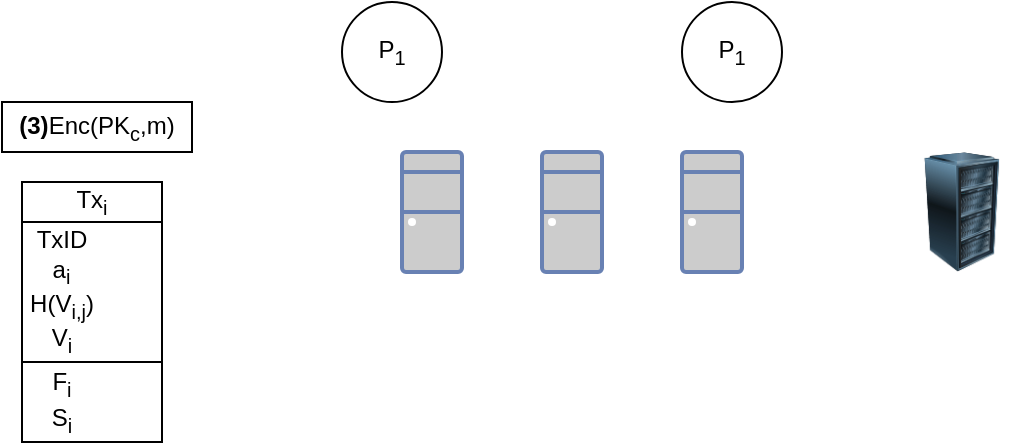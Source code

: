 <mxfile version="17.1.1" type="github">
  <diagram id="TadrSFOEzgH1Rt5JzNdV" name="Page-1">
    <mxGraphModel dx="946" dy="510" grid="1" gridSize="10" guides="1" tooltips="1" connect="1" arrows="1" fold="1" page="1" pageScale="1" pageWidth="1100" pageHeight="850" math="0" shadow="0">
      <root>
        <mxCell id="0" />
        <mxCell id="1" parent="0" />
        <mxCell id="Q4zBiMyVYiB5tO7Q33-t-1" value="P&lt;sub&gt;1&lt;/sub&gt;" style="ellipse;whiteSpace=wrap;html=1;aspect=fixed;" parent="1" vertex="1">
          <mxGeometry x="240" y="290" width="50" height="50" as="geometry" />
        </mxCell>
        <mxCell id="Q4zBiMyVYiB5tO7Q33-t-3" value="" style="image;html=1;image=img/lib/clip_art/computers/Server_Rack_128x128.png" parent="1" vertex="1">
          <mxGeometry x="525" y="365" width="50" height="60" as="geometry" />
        </mxCell>
        <mxCell id="Q4zBiMyVYiB5tO7Q33-t-4" value="" style="fontColor=#0066CC;verticalAlign=top;verticalLabelPosition=bottom;labelPosition=center;align=center;html=1;outlineConnect=0;fillColor=#CCCCCC;strokeColor=#6881B3;gradientColor=none;gradientDirection=north;strokeWidth=2;shape=mxgraph.networks.desktop_pc;" parent="1" vertex="1">
          <mxGeometry x="270" y="365" width="30" height="60" as="geometry" />
        </mxCell>
        <mxCell id="Q4zBiMyVYiB5tO7Q33-t-5" value="" style="fontColor=#0066CC;verticalAlign=top;verticalLabelPosition=bottom;labelPosition=center;align=center;html=1;outlineConnect=0;fillColor=#CCCCCC;strokeColor=#6881B3;gradientColor=none;gradientDirection=north;strokeWidth=2;shape=mxgraph.networks.desktop_pc;" parent="1" vertex="1">
          <mxGeometry x="340" y="365" width="30" height="60" as="geometry" />
        </mxCell>
        <mxCell id="Q4zBiMyVYiB5tO7Q33-t-6" value="" style="fontColor=#0066CC;verticalAlign=top;verticalLabelPosition=bottom;labelPosition=center;align=center;html=1;outlineConnect=0;fillColor=#CCCCCC;strokeColor=#6881B3;gradientColor=none;gradientDirection=north;strokeWidth=2;shape=mxgraph.networks.desktop_pc;" parent="1" vertex="1">
          <mxGeometry x="410" y="365" width="30" height="60" as="geometry" />
        </mxCell>
        <mxCell id="Q4zBiMyVYiB5tO7Q33-t-7" value="P&lt;sub&gt;1&lt;/sub&gt;" style="ellipse;whiteSpace=wrap;html=1;aspect=fixed;" parent="1" vertex="1">
          <mxGeometry x="410" y="290" width="50" height="50" as="geometry" />
        </mxCell>
        <mxCell id="Q4zBiMyVYiB5tO7Q33-t-14" value="" style="group" parent="1" vertex="1" connectable="0">
          <mxGeometry x="70" y="380" width="80" height="130" as="geometry" />
        </mxCell>
        <mxCell id="Q4zBiMyVYiB5tO7Q33-t-8" value="" style="rounded=0;whiteSpace=wrap;html=1;" parent="Q4zBiMyVYiB5tO7Q33-t-14" vertex="1">
          <mxGeometry x="10" y="20" width="70" height="70" as="geometry" />
        </mxCell>
        <mxCell id="Q4zBiMyVYiB5tO7Q33-t-9" value="" style="rounded=0;whiteSpace=wrap;html=1;" parent="Q4zBiMyVYiB5tO7Q33-t-14" vertex="1">
          <mxGeometry x="10" y="90" width="70" height="40" as="geometry" />
        </mxCell>
        <mxCell id="Q4zBiMyVYiB5tO7Q33-t-10" value="Tx&lt;sub&gt;i&lt;/sub&gt;" style="rounded=0;whiteSpace=wrap;html=1;" parent="Q4zBiMyVYiB5tO7Q33-t-14" vertex="1">
          <mxGeometry x="10" width="70" height="20" as="geometry" />
        </mxCell>
        <mxCell id="Q4zBiMyVYiB5tO7Q33-t-11" value="&lt;div class=&quot;mind-clipboard&quot;&gt;&lt;div&gt;TxID&lt;/div&gt;&lt;div&gt;&lt;span class=&quot;equation-text&quot;&gt;&lt;span&gt;&lt;span class=&quot;katex&quot;&gt;&lt;span class=&quot;katex-html&quot;&gt;&lt;span class=&quot;base&quot;&gt;&lt;span class=&quot;mord&quot;&gt;&lt;span class=&quot;msupsub&quot;&gt;&lt;span class=&quot;vlist-t vlist-t2&quot;&gt;&lt;span class=&quot;vlist-r&quot;&gt;&lt;span class=&quot;vlist-s&quot;&gt;​&lt;/span&gt;&lt;/span&gt;&lt;span class=&quot;vlist-r&quot;&gt;&lt;span class=&quot;vlist&quot; style=&quot;height: 0.15em&quot;&gt;&lt;span&gt;&lt;/span&gt;&lt;/span&gt;&lt;/span&gt;&lt;/span&gt;&lt;/span&gt;&lt;/span&gt;&lt;span class=&quot;mord&quot;&gt;&lt;span class=&quot;mord mathdefault&quot;&gt;a&lt;/span&gt;&lt;span class=&quot;msupsub&quot;&gt;&lt;span class=&quot;vlist-t vlist-t2&quot;&gt;&lt;span class=&quot;vlist-r&quot;&gt;&lt;sub&gt;&lt;span class=&quot;vlist&quot; style=&quot;height: 0.312em&quot;&gt;&lt;span style=&quot;top: -2.55em ; margin-left: 0em ; margin-right: 0.05em&quot;&gt;&lt;span class=&quot;pstrut&quot; style=&quot;height: 2.7em&quot;&gt;&lt;/span&gt;&lt;span class=&quot;sizing reset-size6 size3 mtight&quot;&gt;&lt;span class=&quot;mord mathdefault mtight&quot;&gt;i&lt;/span&gt;&lt;/span&gt;&lt;/span&gt;&lt;/span&gt;&lt;span class=&quot;vlist-s&quot;&gt;​&lt;/span&gt;&lt;/sub&gt;&lt;/span&gt;&lt;/span&gt;&lt;/span&gt;&lt;/span&gt;&lt;span class=&quot;mord&quot;&gt;&lt;span class=&quot;msupsub&quot;&gt;&lt;span class=&quot;vlist-t vlist-t2&quot;&gt;&lt;span class=&quot;vlist-r&quot;&gt;&lt;span class=&quot;vlist-s&quot;&gt;​&lt;/span&gt;&lt;/span&gt;&lt;span class=&quot;vlist-r&quot;&gt;&lt;span class=&quot;vlist&quot; style=&quot;height: 0.15em&quot;&gt;&lt;span&gt;&lt;/span&gt;&lt;/span&gt;&lt;/span&gt;&lt;/span&gt;&lt;/span&gt;&lt;/span&gt;&lt;/span&gt;&lt;/span&gt;&lt;/span&gt;&lt;/span&gt;&lt;span&gt;﻿&lt;/span&gt;&lt;/span&gt;&lt;br&gt;&lt;/div&gt;&lt;div&gt;H(V&lt;sub&gt;i,j&lt;/sub&gt;)&lt;/div&gt;&lt;div&gt;V&lt;span class=&quot;equation-text&quot;&gt;&lt;span&gt;&lt;span class=&quot;katex&quot;&gt;&lt;span class=&quot;katex-mathml&quot;&gt;&lt;sub&gt;i&lt;/sub&gt;&lt;/span&gt;&lt;/span&gt;&lt;/span&gt;&lt;span&gt;﻿&lt;/span&gt;&lt;/span&gt;&lt;/div&gt;&lt;/div&gt;" style="text;html=1;strokeColor=none;fillColor=none;align=center;verticalAlign=middle;whiteSpace=wrap;rounded=0;" parent="Q4zBiMyVYiB5tO7Q33-t-14" vertex="1">
          <mxGeometry x="5" y="10" width="50" height="90" as="geometry" />
        </mxCell>
        <mxCell id="Q4zBiMyVYiB5tO7Q33-t-12" value="&lt;div class=&quot;mind-clipboard&quot;&gt;F&lt;span class=&quot;equation-text&quot;&gt;&lt;span&gt;&lt;span class=&quot;katex&quot;&gt;&lt;span class=&quot;katex-mathml&quot;&gt;&lt;sub&gt;i&lt;/sub&gt;&lt;/span&gt;&lt;/span&gt;&lt;/span&gt;&lt;/span&gt;&lt;div&gt;S&lt;sub&gt;i&lt;/sub&gt;&lt;/div&gt;&lt;/div&gt;" style="text;html=1;strokeColor=none;fillColor=none;align=center;verticalAlign=middle;whiteSpace=wrap;rounded=0;" parent="Q4zBiMyVYiB5tO7Q33-t-14" vertex="1">
          <mxGeometry y="95" width="60" height="30" as="geometry" />
        </mxCell>
        <mxCell id="Q4zBiMyVYiB5tO7Q33-t-15" value="&lt;div class=&quot;mind-clipboard&quot;&gt;&lt;b&gt;(3)&lt;/b&gt;Enc(&lt;span class=&quot;equation-text&quot;&gt;&lt;span class=&quot;katex&quot;&gt;&lt;span class=&quot;katex-mathml&quot;&gt;PK&lt;sub&gt;c&lt;/sub&gt;&lt;/span&gt;&lt;/span&gt;&lt;/span&gt;&lt;span&gt;,m)&lt;/span&gt;&lt;/div&gt;" style="rounded=0;whiteSpace=wrap;html=1;" parent="1" vertex="1">
          <mxGeometry x="70" y="340" width="95" height="25" as="geometry" />
        </mxCell>
      </root>
    </mxGraphModel>
  </diagram>
</mxfile>
